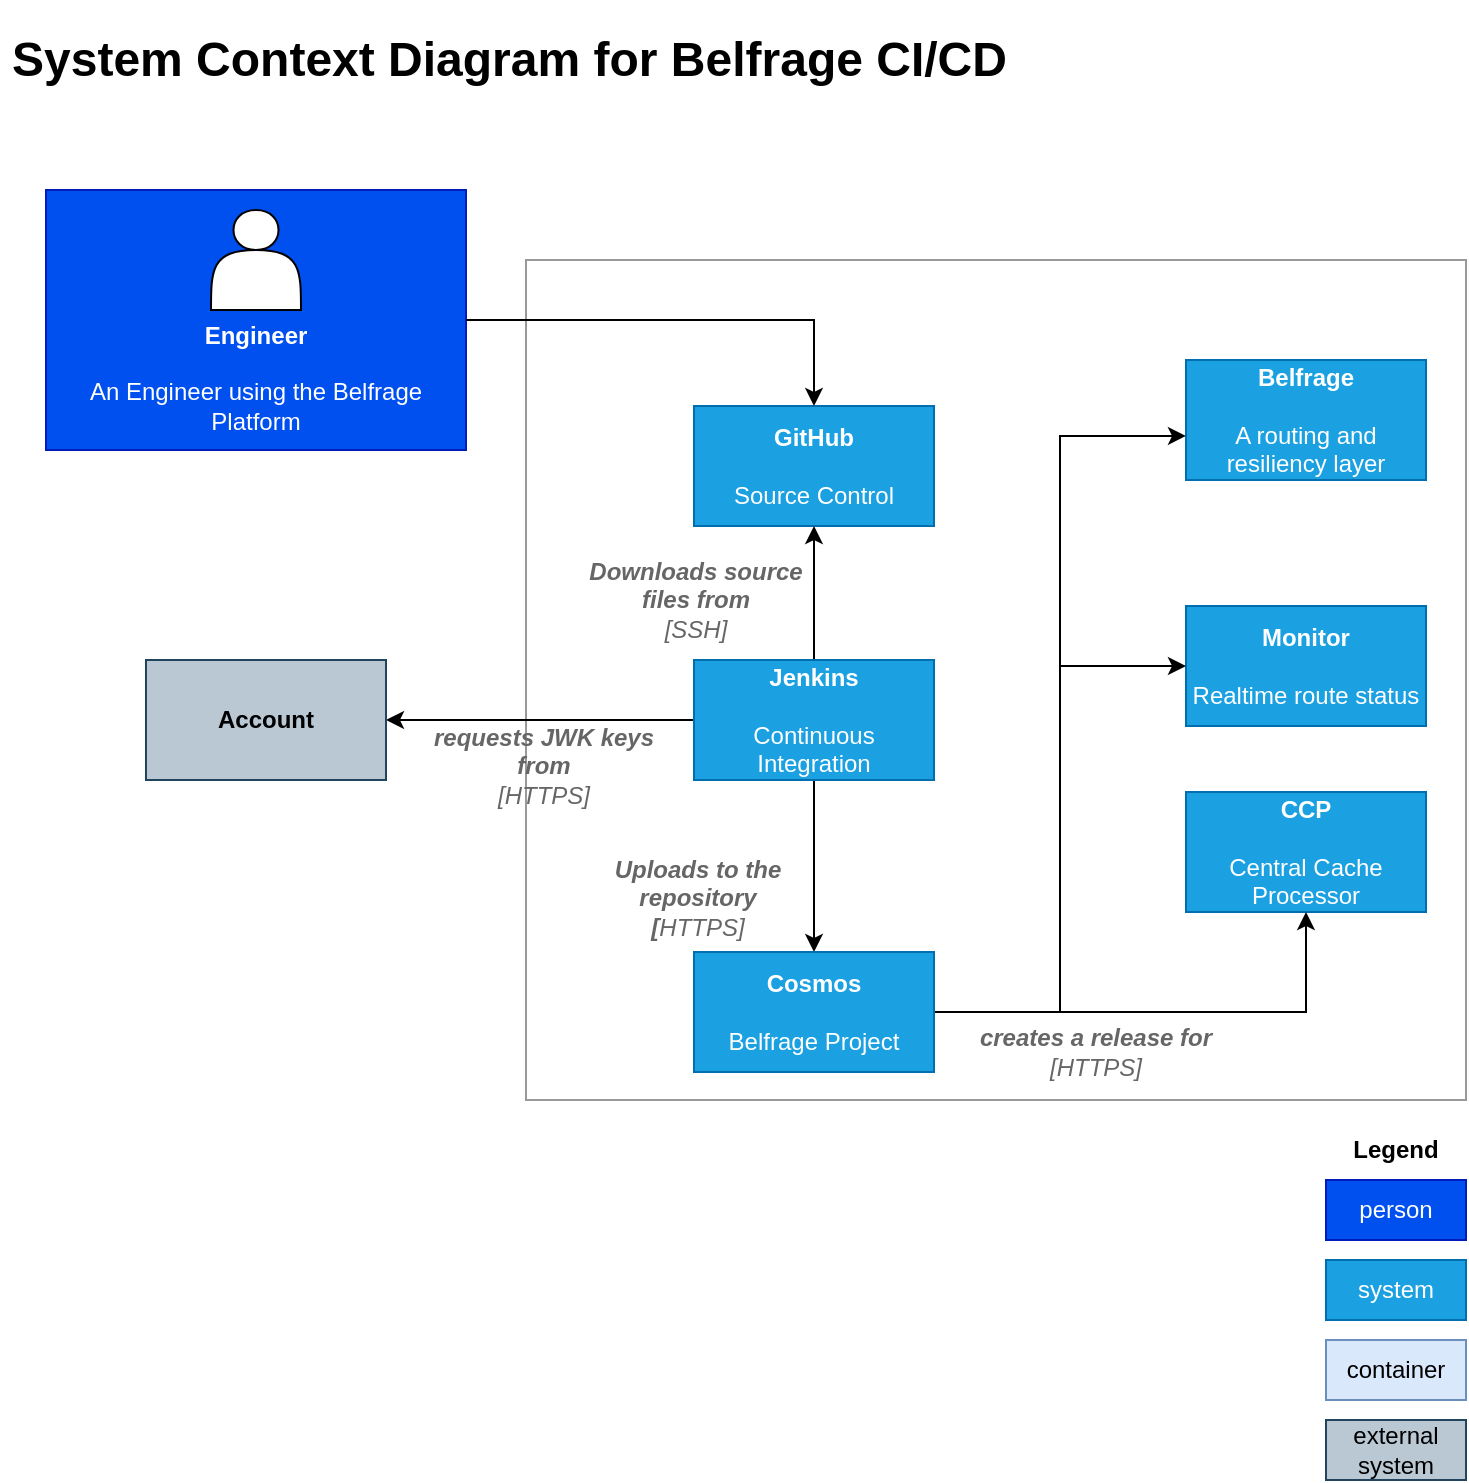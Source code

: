 <mxfile version="13.10.0" type="embed">
    <diagram id="yKp5CQcjfNolYZbuaR4e" name="Page-1">
        <mxGraphModel dx="846" dy="678" grid="1" gridSize="10" guides="1" tooltips="1" connect="1" arrows="1" fold="1" page="1" pageScale="1" pageWidth="827" pageHeight="1169" math="0" shadow="0">
            <root>
                <mxCell id="0"/>
                <mxCell id="1" parent="0"/>
                <mxCell id="25" value="" style="rounded=0;whiteSpace=wrap;html=1;fillColor=none;strokeColor=#999999;" parent="1" vertex="1">
                    <mxGeometry x="270" y="130" width="470" height="420" as="geometry"/>
                </mxCell>
                <mxCell id="42" style="edgeStyle=orthogonalEdgeStyle;rounded=0;orthogonalLoop=1;jettySize=auto;html=1;exitX=0;exitY=0.5;exitDx=0;exitDy=0;entryX=1;entryY=0.5;entryDx=0;entryDy=0;" parent="1" source="64" edge="1">
                    <mxGeometry relative="1" as="geometry">
                        <Array as="points">
                            <mxPoint x="220" y="360"/>
                            <mxPoint x="220" y="360"/>
                        </Array>
                        <mxPoint x="200" y="360" as="targetPoint"/>
                    </mxGeometry>
                </mxCell>
                <mxCell id="4" value="&lt;b&gt;GitHub&lt;/b&gt;&lt;br&gt;&lt;br&gt;Source Control" style="rounded=0;whiteSpace=wrap;html=1;fillColor=#1ba1e2;strokeColor=#006EAF;fontColor=#ffffff;" parent="1" vertex="1">
                    <mxGeometry x="354" y="203" width="120" height="60" as="geometry"/>
                </mxCell>
                <mxCell id="17" value="&lt;h1&gt;System Context Diagram for Belfrage CI/CD&lt;/h1&gt;&lt;p&gt;&lt;br&gt;&lt;/p&gt;" style="text;html=1;strokeColor=none;fillColor=none;spacing=5;spacingTop=-20;whiteSpace=wrap;overflow=hidden;rounded=0;" parent="1" vertex="1">
                    <mxGeometry x="7.5" y="10" width="572.5" height="100" as="geometry"/>
                </mxCell>
                <mxCell id="21" value="" style="group" parent="1" vertex="1" connectable="0">
                    <mxGeometry x="30" y="95" width="210" height="130" as="geometry"/>
                </mxCell>
                <mxCell id="22" value="&lt;br&gt;&lt;br&gt;&lt;br&gt;&lt;br&gt;&lt;b&gt;Engineer&lt;/b&gt;&lt;br&gt;&lt;br&gt;An Engineer using the Belfrage Platform" style="rounded=0;whiteSpace=wrap;html=1;fillColor=#0050ef;strokeColor=#001DBC;fontColor=#ffffff;" parent="21" vertex="1">
                    <mxGeometry width="210" height="130" as="geometry"/>
                </mxCell>
                <mxCell id="23" value="" style="shape=actor;whiteSpace=wrap;html=1;" parent="21" vertex="1">
                    <mxGeometry x="82.5" y="10" width="45" height="50" as="geometry"/>
                </mxCell>
                <mxCell id="26" value="&lt;b&gt;Monitor&lt;/b&gt;&lt;br&gt;&lt;br&gt;Realtime route status" style="rounded=0;whiteSpace=wrap;html=1;fillColor=#1ba1e2;strokeColor=#006EAF;fontColor=#ffffff;" parent="1" vertex="1">
                    <mxGeometry x="600" y="303" width="120" height="60" as="geometry"/>
                </mxCell>
                <mxCell id="27" value="&lt;b&gt;CCP&lt;br&gt;&lt;/b&gt;&lt;br&gt;Central Cache Processor" style="rounded=0;whiteSpace=wrap;html=1;fillColor=#1ba1e2;strokeColor=#006EAF;fontColor=#ffffff;" parent="1" vertex="1">
                    <mxGeometry x="600" y="396" width="120" height="60" as="geometry"/>
                </mxCell>
                <mxCell id="37" value="&lt;b&gt;Account&lt;/b&gt;" style="rounded=0;whiteSpace=wrap;html=1;fillColor=#bac8d3;strokeColor=#23445d;" parent="1" vertex="1">
                    <mxGeometry x="80" y="330" width="120" height="60" as="geometry"/>
                </mxCell>
                <mxCell id="44" value="&lt;font color=&quot;#666666&quot;&gt;&lt;i&gt;&lt;b&gt;requests JWK keys from&lt;/b&gt;&lt;br&gt;[HTTPS]&lt;/i&gt;&lt;/font&gt;" style="text;html=1;strokeColor=none;fillColor=none;align=center;verticalAlign=middle;whiteSpace=wrap;rounded=0;" parent="1" vertex="1">
                    <mxGeometry x="214" y="373" width="130" height="20" as="geometry"/>
                </mxCell>
                <mxCell id="54" value="container" style="rounded=0;whiteSpace=wrap;html=1;fillColor=#dae8fc;strokeColor=#6c8ebf;" parent="1" vertex="1">
                    <mxGeometry x="670" y="670" width="70" height="30" as="geometry"/>
                </mxCell>
                <mxCell id="55" value="system" style="rounded=0;whiteSpace=wrap;html=1;fillColor=#1ba1e2;strokeColor=#006EAF;fontColor=#ffffff;" parent="1" vertex="1">
                    <mxGeometry x="670" y="630" width="70" height="30" as="geometry"/>
                </mxCell>
                <mxCell id="56" value="person" style="rounded=0;whiteSpace=wrap;html=1;fillColor=#0050ef;strokeColor=#001DBC;fontColor=#ffffff;" parent="1" vertex="1">
                    <mxGeometry x="670" y="590" width="70" height="30" as="geometry"/>
                </mxCell>
                <mxCell id="57" value="external system" style="rounded=0;whiteSpace=wrap;html=1;fillColor=#bac8d3;strokeColor=#23445d;" parent="1" vertex="1">
                    <mxGeometry x="670" y="710" width="70" height="30" as="geometry"/>
                </mxCell>
                <mxCell id="58" value="&lt;b&gt;Legend&lt;/b&gt;" style="text;html=1;strokeColor=none;fillColor=none;align=center;verticalAlign=middle;whiteSpace=wrap;rounded=0;" parent="1" vertex="1">
                    <mxGeometry x="670" y="565" width="70" height="20" as="geometry"/>
                </mxCell>
                <mxCell id="62" style="edgeStyle=orthogonalEdgeStyle;rounded=0;orthogonalLoop=1;jettySize=auto;html=1;" parent="1" source="22" target="4" edge="1">
                    <mxGeometry relative="1" as="geometry">
                        <Array as="points">
                            <mxPoint x="414" y="160"/>
                        </Array>
                    </mxGeometry>
                </mxCell>
                <mxCell id="63" value="&lt;b&gt;Belfrage&lt;/b&gt;&lt;br&gt;&lt;br&gt;A routing and resiliency layer" style="rounded=0;whiteSpace=wrap;html=1;fillColor=#1ba1e2;strokeColor=#006EAF;fontColor=#ffffff;" parent="1" vertex="1">
                    <mxGeometry x="600" y="180" width="120" height="60" as="geometry"/>
                </mxCell>
                <mxCell id="70" style="edgeStyle=orthogonalEdgeStyle;rounded=0;orthogonalLoop=1;jettySize=auto;html=1;" parent="1" source="64" target="65" edge="1">
                    <mxGeometry relative="1" as="geometry"/>
                </mxCell>
                <mxCell id="74" style="edgeStyle=orthogonalEdgeStyle;rounded=0;orthogonalLoop=1;jettySize=auto;html=1;entryX=0.5;entryY=1;entryDx=0;entryDy=0;" parent="1" source="64" target="4" edge="1">
                    <mxGeometry relative="1" as="geometry"/>
                </mxCell>
                <mxCell id="64" value="&lt;b&gt;Jenkins&lt;/b&gt;&lt;br&gt;&lt;br&gt;Continuous Integration" style="rounded=0;whiteSpace=wrap;html=1;fillColor=#1ba1e2;strokeColor=#006EAF;fontColor=#ffffff;" parent="1" vertex="1">
                    <mxGeometry x="354" y="330" width="120" height="60" as="geometry"/>
                </mxCell>
                <mxCell id="66" style="edgeStyle=orthogonalEdgeStyle;rounded=0;orthogonalLoop=1;jettySize=auto;html=1;entryX=0;entryY=0.633;entryDx=0;entryDy=0;entryPerimeter=0;" parent="1" source="65" target="63" edge="1">
                    <mxGeometry relative="1" as="geometry"/>
                </mxCell>
                <mxCell id="71" style="edgeStyle=orthogonalEdgeStyle;rounded=0;orthogonalLoop=1;jettySize=auto;html=1;" parent="1" source="65" target="27" edge="1">
                    <mxGeometry relative="1" as="geometry"/>
                </mxCell>
                <mxCell id="72" style="edgeStyle=orthogonalEdgeStyle;rounded=0;orthogonalLoop=1;jettySize=auto;html=1;entryX=0;entryY=0.5;entryDx=0;entryDy=0;" parent="1" source="65" target="26" edge="1">
                    <mxGeometry relative="1" as="geometry"/>
                </mxCell>
                <mxCell id="65" value="&lt;b&gt;Cosmos&lt;/b&gt;&lt;br&gt;&lt;br&gt;Belfrage Project" style="rounded=0;whiteSpace=wrap;html=1;fillColor=#1ba1e2;strokeColor=#006EAF;fontColor=#ffffff;" parent="1" vertex="1">
                    <mxGeometry x="354" y="476" width="120" height="60" as="geometry"/>
                </mxCell>
                <mxCell id="73" value="&lt;i&gt;&lt;font color=&quot;#666666&quot;&gt;&lt;b&gt;creates a release for&lt;br&gt;&lt;/b&gt;[HTTPS]&lt;/font&gt;&lt;/i&gt;" style="text;html=1;strokeColor=none;fillColor=none;align=center;verticalAlign=middle;whiteSpace=wrap;rounded=0;" parent="1" vertex="1">
                    <mxGeometry x="490" y="516" width="130" height="20" as="geometry"/>
                </mxCell>
                <mxCell id="75" value="&lt;font color=&quot;#666666&quot;&gt;&lt;i&gt;&lt;b&gt;Downloads source files from&lt;/b&gt;&lt;br&gt;[SSH]&lt;br&gt;&lt;/i&gt;&lt;/font&gt;" style="text;html=1;strokeColor=none;fillColor=none;align=center;verticalAlign=middle;whiteSpace=wrap;rounded=0;" parent="1" vertex="1">
                    <mxGeometry x="290" y="290" width="130" height="20" as="geometry"/>
                </mxCell>
                <mxCell id="76" value="&lt;font color=&quot;#666666&quot;&gt;&lt;i&gt;&lt;b&gt;Uploads to the repository&lt;/b&gt;&lt;br&gt;&lt;b&gt;[&lt;/b&gt;HTTPS]&lt;br&gt;&lt;/i&gt;&lt;/font&gt;" style="text;html=1;strokeColor=none;fillColor=none;align=center;verticalAlign=middle;whiteSpace=wrap;rounded=0;" parent="1" vertex="1">
                    <mxGeometry x="291" y="439" width="130" height="20" as="geometry"/>
                </mxCell>
            </root>
        </mxGraphModel>
    </diagram>
</mxfile>
